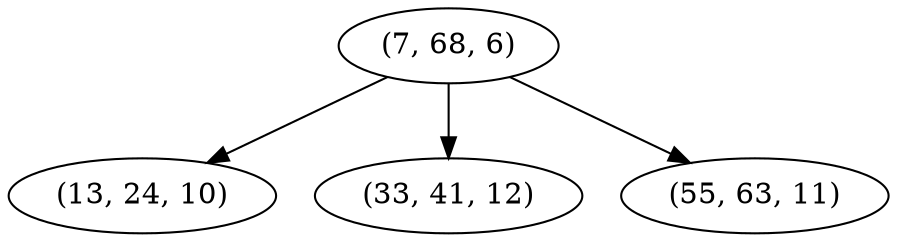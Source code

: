 digraph tree {
    "(7, 68, 6)";
    "(13, 24, 10)";
    "(33, 41, 12)";
    "(55, 63, 11)";
    "(7, 68, 6)" -> "(13, 24, 10)";
    "(7, 68, 6)" -> "(33, 41, 12)";
    "(7, 68, 6)" -> "(55, 63, 11)";
}
